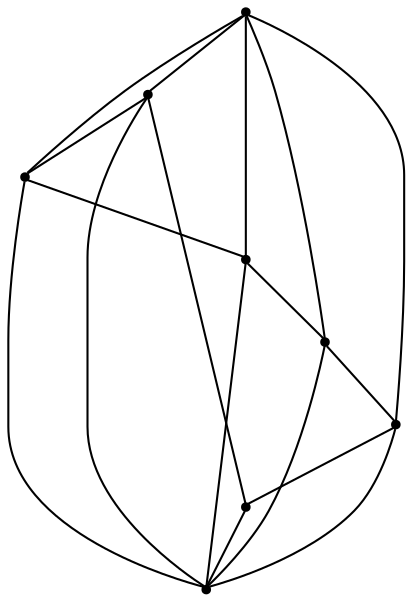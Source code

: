 graph {
  node [shape=point,comment="{\"directed\":false,\"doi\":\"10.1007/978-3-030-68766-3_17\",\"figure\":\"1 (2)\"}"]

  v0 [pos="428.0431763446085,1000.276409783297"]
  v1 [pos="294.68859899261497,1100.2911170359803"]
  v2 [pos="361.3658876686118,833.5852310288249"]
  v3 [pos="228.01132621372264,933.5999382815081"]
  v4 [pos="361.3658876686118,966.9381740324026"]
  v5 [pos="361.3658876686117,1033.6146455341914"]
  v6 [pos="361.3658876686118,900.2617025306138"]
  v7 [pos="294.68859899261497,966.9381740324026"]

  v0 -- v1 [id="-1",pos="428.0431763446085,1000.276409783297 418.83754470290074,1064.719238311717 359.13218552592866,1109.4966358565925 294.68859899261497,1100.2911170359803"]
  v3 -- v7 [id="-3",pos="228.01132621372264,933.5999382815081 294.68859899261497,966.9381740324026 294.68859899261497,966.9381740324026 294.68859899261497,966.9381740324026"]
  v2 -- v0 [id="-8",pos="361.3658876686118,833.5852310288249 409.65273826798904,882.0255944825719 429.60176025659297,931.8954716347363 428.0431763446085,1000.276409783297"]
  v2 -- v3 [id="-9",pos="361.3658876686118,833.5852310288249 307.26559315803905,851.6170319947523 260.47065401469,886.7138474726798 228.01132621372264,933.5999382815081"]
  v1 -- v7 [id="-13",pos="294.68859899261497,1100.2911170359803 294.68859899261497,966.9381740324026 294.68859899261497,966.9381740324026 294.68859899261497,966.9381740324026"]
  v7 -- v4 [id="-14",pos="294.68859899261497,966.9381740324026 361.3658876686118,966.9381740324026 361.3658876686118,966.9381740324026 361.3658876686118,966.9381740324026"]
  v7 -- v6 [id="-15",pos="294.68859899261497,966.9381740324026 361.3658876686118,900.2617025306138 361.3658876686118,900.2617025306138 361.3658876686118,900.2617025306138"]
  v7 -- v5 [id="-18",pos="294.68859899261497,966.9381740324026 361.3658876686117,1033.6146455341914 361.3658876686117,1033.6146455341914 361.3658876686117,1033.6146455341914"]
  v1 -- v5 [id="-20",pos="294.68859899261497,1100.2911170359803 361.3658876686117,1033.6146455341914 361.3658876686117,1033.6146455341914 361.3658876686117,1033.6146455341914"]
  v2 -- v7 [id="-28",pos="361.3658876686118,833.5852310288249 294.68859899261497,966.9381740324026 294.68859899261497,966.9381740324026 294.68859899261497,966.9381740324026"]
  v5 -- v4 [id="-32",pos="361.3658876686117,1033.6146455341914 361.3658876686118,966.9381740324026 361.3658876686118,966.9381740324026 361.3658876686118,966.9381740324026"]
  v5 -- v0 [id="-33",pos="361.3658876686117,1033.6146455341914 428.0431763446085,1000.276409783297 428.0431763446085,1000.276409783297 428.0431763446085,1000.276409783297"]
  v4 -- v0 [id="-35",pos="361.3658876686118,966.9381740324026 428.0431763446085,1000.276409783297 428.0431763446085,1000.276409783297 428.0431763446085,1000.276409783297"]
  v4 -- v6 [id="-36",pos="361.3658876686118,966.9381740324026 361.3658876686118,900.2617025306138 361.3658876686118,900.2617025306138 361.3658876686118,900.2617025306138"]
  v6 -- v0 [id="-39",pos="361.3658876686118,900.2617025306138 428.0431763446085,1000.276409783297 428.0431763446085,1000.276409783297 428.0431763446085,1000.276409783297"]
  v6 -- v2 [id="-42",pos="361.3658876686118,900.2617025306138 361.3658876686118,833.5852310288249 361.3658876686118,833.5852310288249 361.3658876686118,833.5852310288249"]
  v3 -- v1 [id="-65",pos="228.01132621372264,933.5999382815081 208.52069723119845,997.9177535128732 236.21679153056454,1067.1570611919235 294.68859899261497,1100.2911170359803"]
}